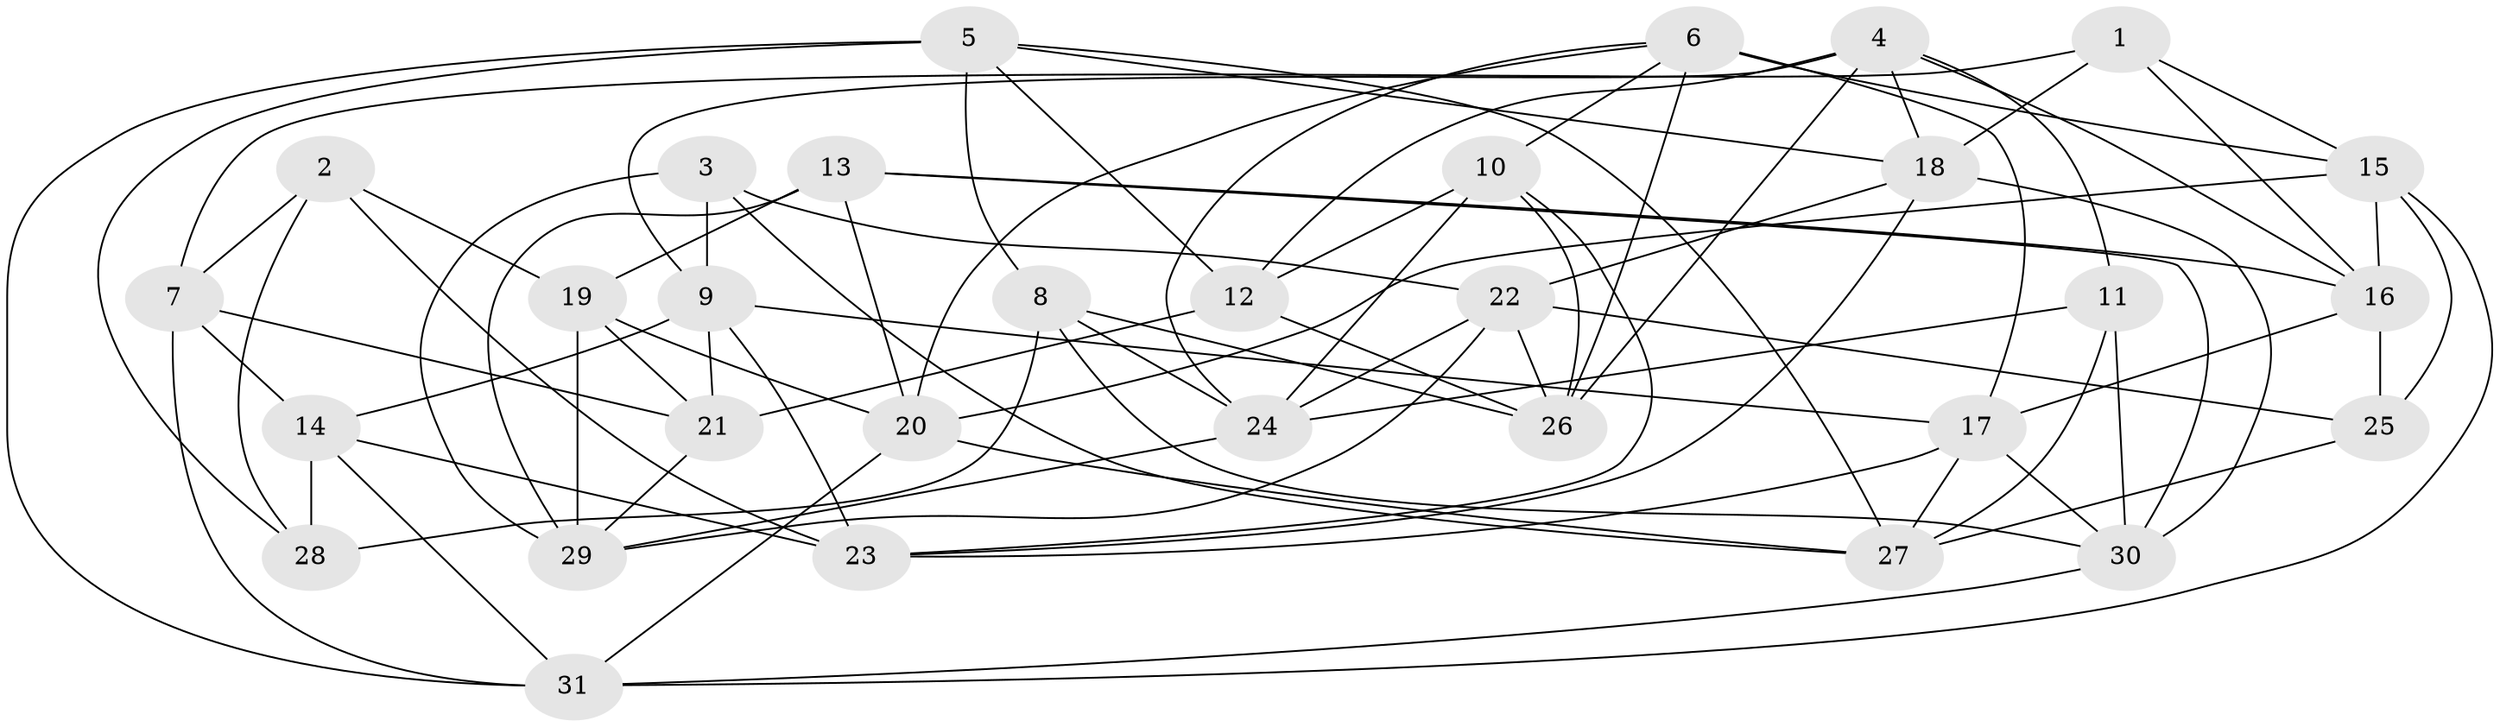 // original degree distribution, {4: 1.0}
// Generated by graph-tools (version 1.1) at 2025/50/03/09/25 03:50:49]
// undirected, 31 vertices, 83 edges
graph export_dot {
graph [start="1"]
  node [color=gray90,style=filled];
  1;
  2;
  3;
  4;
  5;
  6;
  7;
  8;
  9;
  10;
  11;
  12;
  13;
  14;
  15;
  16;
  17;
  18;
  19;
  20;
  21;
  22;
  23;
  24;
  25;
  26;
  27;
  28;
  29;
  30;
  31;
  1 -- 7 [weight=1.0];
  1 -- 15 [weight=1.0];
  1 -- 16 [weight=1.0];
  1 -- 18 [weight=1.0];
  2 -- 7 [weight=1.0];
  2 -- 19 [weight=1.0];
  2 -- 23 [weight=1.0];
  2 -- 28 [weight=1.0];
  3 -- 9 [weight=1.0];
  3 -- 22 [weight=1.0];
  3 -- 27 [weight=1.0];
  3 -- 29 [weight=1.0];
  4 -- 9 [weight=1.0];
  4 -- 11 [weight=1.0];
  4 -- 12 [weight=1.0];
  4 -- 16 [weight=1.0];
  4 -- 18 [weight=1.0];
  4 -- 26 [weight=1.0];
  5 -- 8 [weight=1.0];
  5 -- 12 [weight=1.0];
  5 -- 18 [weight=1.0];
  5 -- 27 [weight=1.0];
  5 -- 28 [weight=1.0];
  5 -- 31 [weight=1.0];
  6 -- 10 [weight=1.0];
  6 -- 15 [weight=1.0];
  6 -- 17 [weight=1.0];
  6 -- 20 [weight=1.0];
  6 -- 24 [weight=1.0];
  6 -- 26 [weight=1.0];
  7 -- 14 [weight=1.0];
  7 -- 21 [weight=2.0];
  7 -- 31 [weight=1.0];
  8 -- 24 [weight=1.0];
  8 -- 26 [weight=1.0];
  8 -- 28 [weight=2.0];
  8 -- 30 [weight=1.0];
  9 -- 14 [weight=1.0];
  9 -- 17 [weight=1.0];
  9 -- 21 [weight=1.0];
  9 -- 23 [weight=1.0];
  10 -- 12 [weight=2.0];
  10 -- 23 [weight=1.0];
  10 -- 24 [weight=1.0];
  10 -- 26 [weight=1.0];
  11 -- 24 [weight=1.0];
  11 -- 27 [weight=1.0];
  11 -- 30 [weight=1.0];
  12 -- 21 [weight=1.0];
  12 -- 26 [weight=1.0];
  13 -- 16 [weight=1.0];
  13 -- 19 [weight=2.0];
  13 -- 20 [weight=1.0];
  13 -- 29 [weight=1.0];
  13 -- 30 [weight=1.0];
  14 -- 23 [weight=1.0];
  14 -- 28 [weight=2.0];
  14 -- 31 [weight=1.0];
  15 -- 16 [weight=1.0];
  15 -- 20 [weight=1.0];
  15 -- 25 [weight=1.0];
  15 -- 31 [weight=1.0];
  16 -- 17 [weight=1.0];
  16 -- 25 [weight=1.0];
  17 -- 23 [weight=1.0];
  17 -- 27 [weight=1.0];
  17 -- 30 [weight=1.0];
  18 -- 22 [weight=1.0];
  18 -- 23 [weight=1.0];
  18 -- 30 [weight=1.0];
  19 -- 20 [weight=1.0];
  19 -- 21 [weight=1.0];
  19 -- 29 [weight=1.0];
  20 -- 27 [weight=1.0];
  20 -- 31 [weight=1.0];
  21 -- 29 [weight=1.0];
  22 -- 24 [weight=1.0];
  22 -- 25 [weight=1.0];
  22 -- 26 [weight=1.0];
  22 -- 29 [weight=1.0];
  24 -- 29 [weight=1.0];
  25 -- 27 [weight=1.0];
  30 -- 31 [weight=1.0];
}
